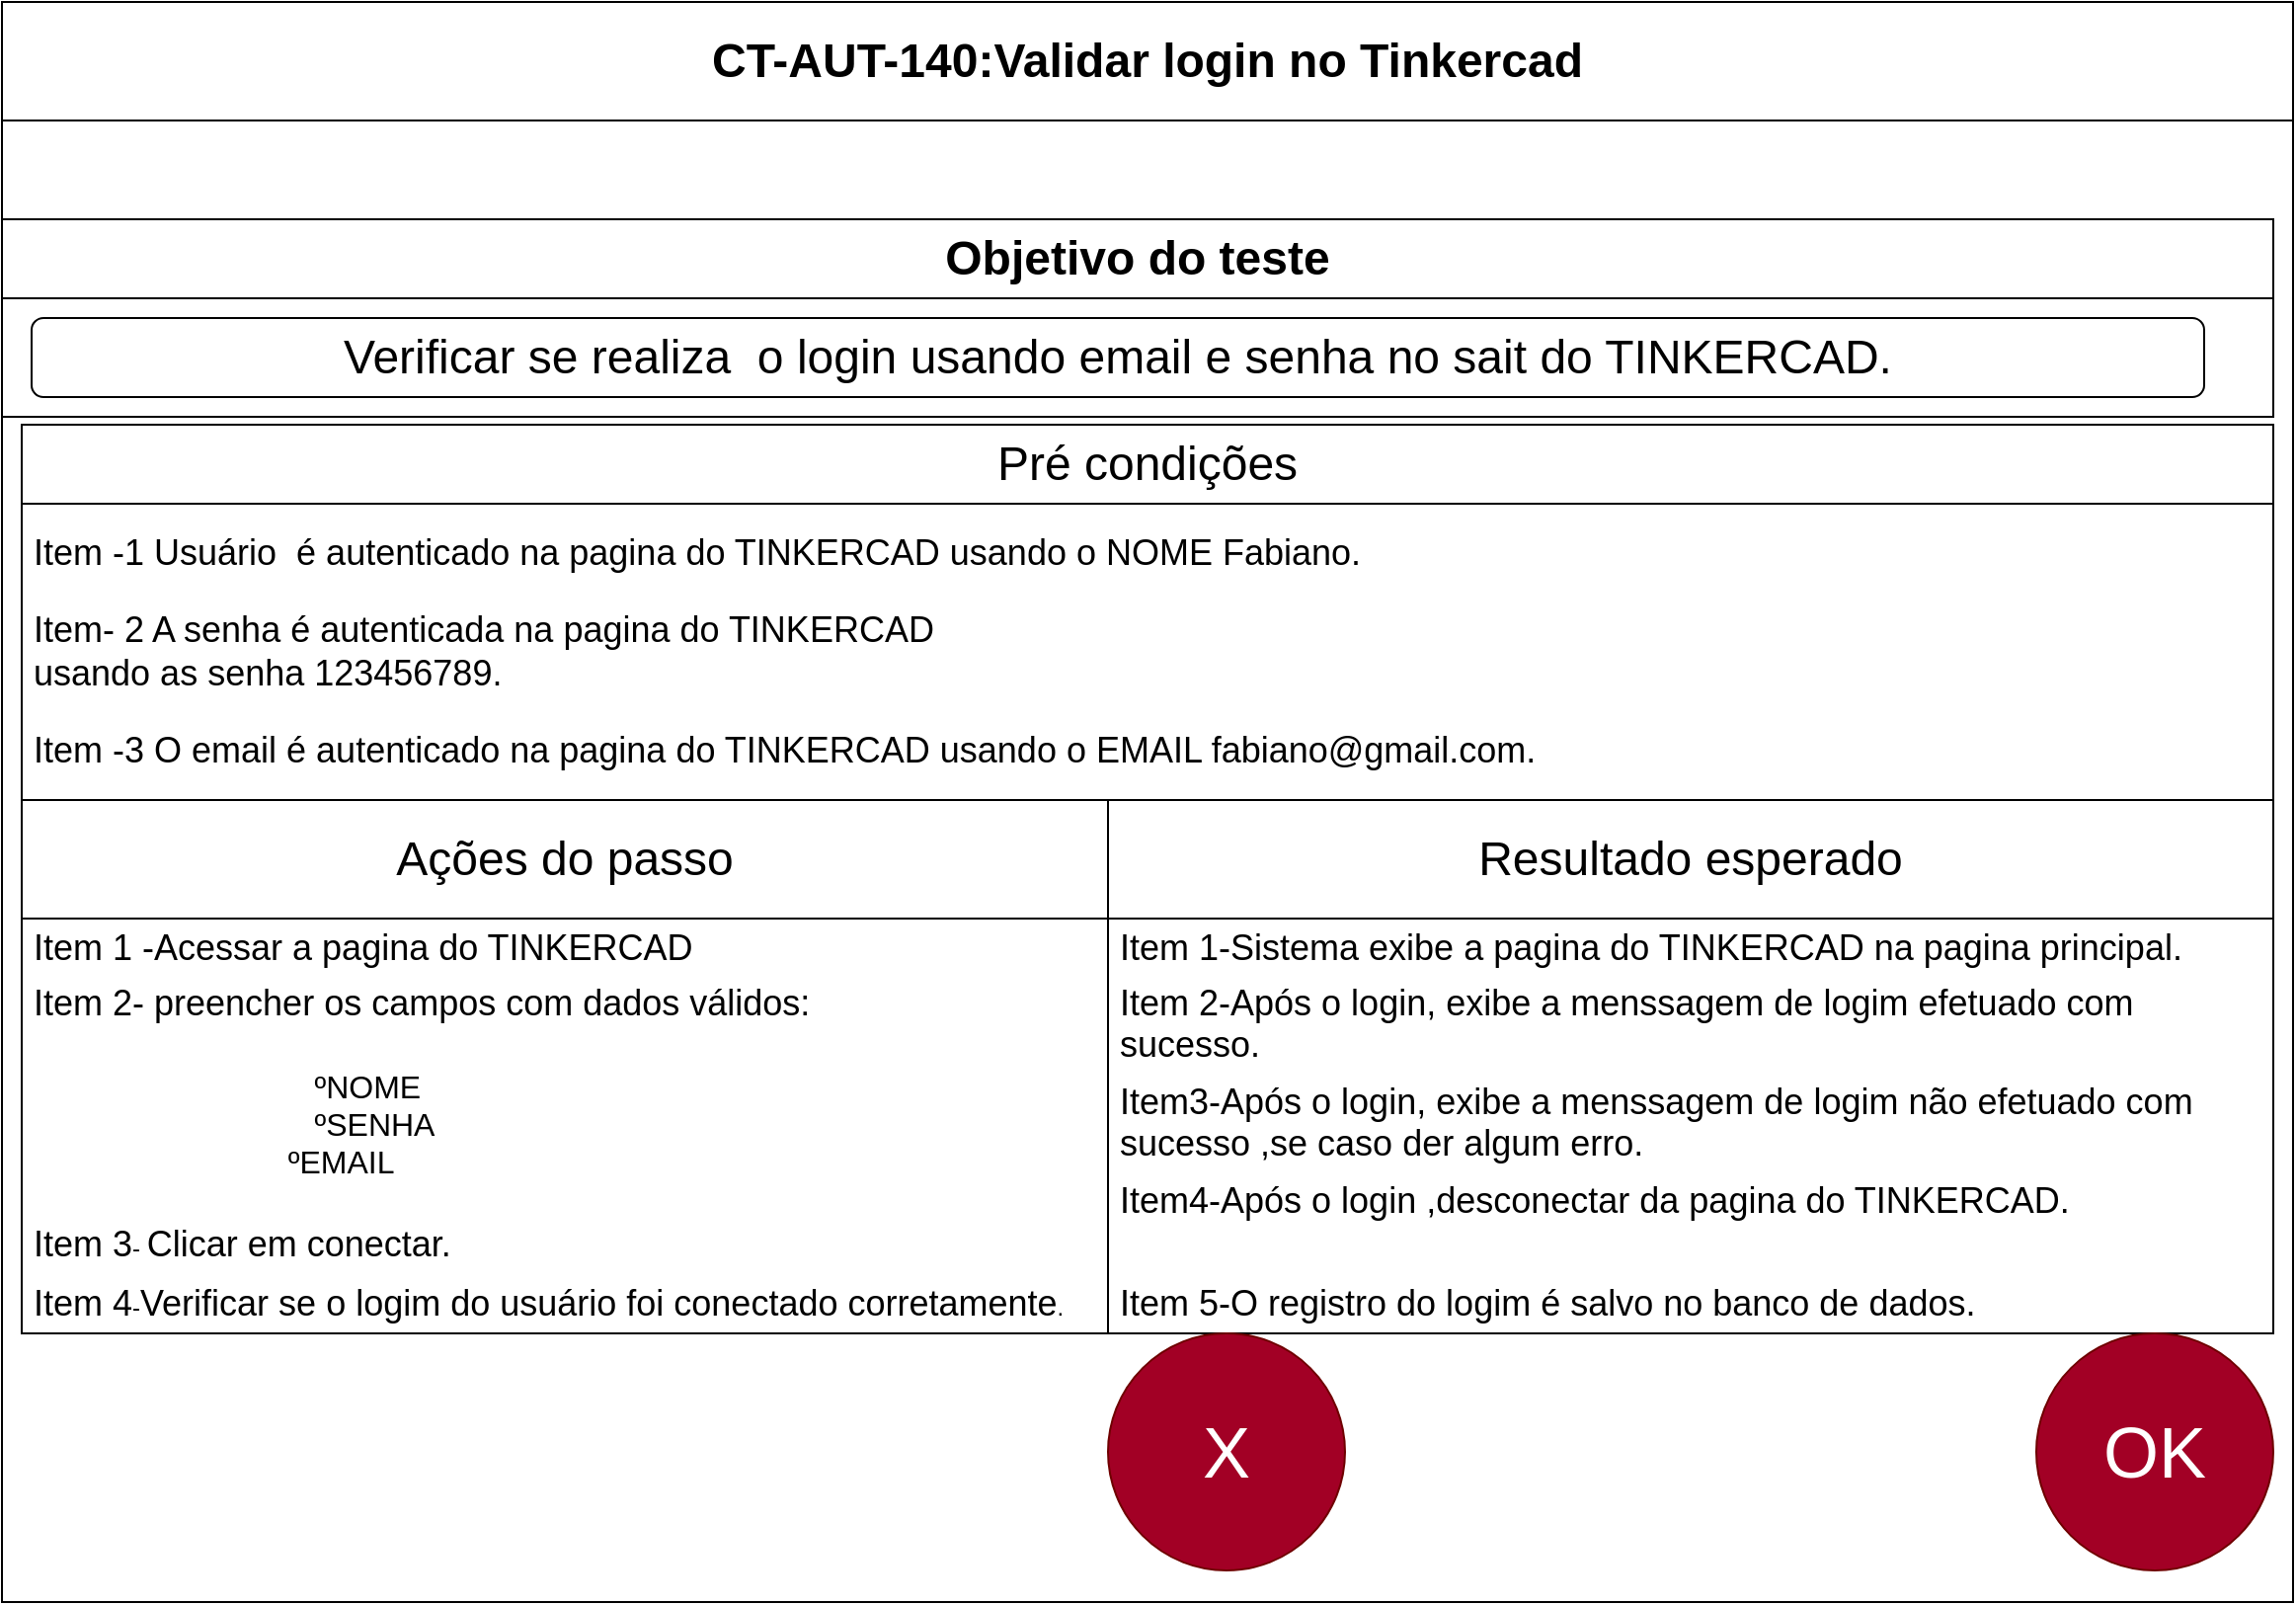 <mxfile version="28.2.0">
  <diagram name="Página-1" id="JTCnFu_GSiAf1vfXkW5V">
    <mxGraphModel dx="2262" dy="1153" grid="1" gridSize="10" guides="1" tooltips="1" connect="1" arrows="1" fold="1" page="1" pageScale="1" pageWidth="1169" pageHeight="827" math="0" shadow="0">
      <root>
        <mxCell id="39ut7mN1jGlLOAhWrBHH-0" />
        <mxCell id="39ut7mN1jGlLOAhWrBHH-1" parent="39ut7mN1jGlLOAhWrBHH-0" />
        <mxCell id="exkS2bw_sJTjhcmAiH0h-1" value="&lt;font style=&quot;font-size: 24px;&quot;&gt;CT-AUT-140:Validar login no Tinkercad&lt;/font&gt;" style="swimlane;whiteSpace=wrap;html=1;startSize=60;" vertex="1" parent="39ut7mN1jGlLOAhWrBHH-1">
          <mxGeometry x="5" y="10" width="1160" height="810" as="geometry" />
        </mxCell>
        <mxCell id="exkS2bw_sJTjhcmAiH0h-2" value="&lt;font style=&quot;font-size: 24px;&quot;&gt;Objetivo do teste&lt;/font&gt;" style="swimlane;whiteSpace=wrap;html=1;startSize=40;" vertex="1" parent="exkS2bw_sJTjhcmAiH0h-1">
          <mxGeometry y="110" width="1150" height="100" as="geometry" />
        </mxCell>
        <mxCell id="exkS2bw_sJTjhcmAiH0h-3" value="&lt;font style=&quot;font-size: 24px;&quot;&gt;Verificar se realiza&amp;nbsp; o login usando email e senha no sait do TINKERCAD.&lt;/font&gt;" style="rounded=1;whiteSpace=wrap;html=1;" vertex="1" parent="exkS2bw_sJTjhcmAiH0h-2">
          <mxGeometry x="15" y="50" width="1100" height="40" as="geometry" />
        </mxCell>
        <mxCell id="exkS2bw_sJTjhcmAiH0h-10" value="&lt;font style=&quot;font-size: 24px;&quot;&gt;Ações do passo&lt;/font&gt;" style="swimlane;fontStyle=0;childLayout=stackLayout;horizontal=1;startSize=60;horizontalStack=0;resizeParent=1;resizeParentMax=0;resizeLast=0;collapsible=1;marginBottom=0;whiteSpace=wrap;html=1;" vertex="1" parent="exkS2bw_sJTjhcmAiH0h-1">
          <mxGeometry x="10" y="404" width="550" height="270" as="geometry" />
        </mxCell>
        <mxCell id="exkS2bw_sJTjhcmAiH0h-11" value="&lt;font style=&quot;font-size: 18px;&quot;&gt;Item 1 -Acessar a pagina do TINKERCAD&lt;/font&gt;" style="text;strokeColor=none;fillColor=none;align=left;verticalAlign=middle;spacingLeft=4;spacingRight=4;overflow=hidden;points=[[0,0.5],[1,0.5]];portConstraint=eastwest;rotatable=0;whiteSpace=wrap;html=1;" vertex="1" parent="exkS2bw_sJTjhcmAiH0h-10">
          <mxGeometry y="60" width="550" height="30" as="geometry" />
        </mxCell>
        <mxCell id="exkS2bw_sJTjhcmAiH0h-12" value="&lt;div&gt;&lt;font style=&quot;font-size: 18px;&quot;&gt;Item 2- preencher os campos com dados válidos:&lt;/font&gt;&lt;/div&gt;&lt;div&gt;&lt;font style=&quot;font-size: 18px;&quot;&gt;&lt;br&gt;&lt;/font&gt;&lt;/div&gt;&lt;div&gt;&lt;font size=&quot;3&quot;&gt;&lt;span style=&quot;white-space: pre;&quot;&gt;&#x9;&lt;/span&gt;&lt;span style=&quot;white-space: pre;&quot;&gt;&#x9;&lt;/span&gt;&lt;span style=&quot;white-space: pre;&quot;&gt;&#x9;&lt;/span&gt;&lt;span style=&quot;white-space: pre;&quot;&gt;&#x9;ºNOME&lt;/span&gt;&lt;/font&gt;&lt;/div&gt;&lt;div&gt;&lt;font size=&quot;3&quot;&gt;&lt;span style=&quot;white-space: pre;&quot;&gt;&lt;span style=&quot;white-space: pre;&quot;&gt;&#x9;&lt;/span&gt;&lt;span style=&quot;white-space: pre;&quot;&gt;&#x9;&lt;/span&gt;&lt;span style=&quot;white-space: pre;&quot;&gt;&#x9;&lt;/span&gt;&lt;span style=&quot;white-space: pre;&quot;&gt;&#x9;ºSENHA&lt;/span&gt;&lt;/span&gt;&lt;/font&gt;&lt;/div&gt;&lt;div&gt;&lt;font size=&quot;3&quot;&gt;&lt;span style=&quot;white-space: pre;&quot;&gt;&lt;span style=&quot;white-space: pre;&quot;&gt;&lt;span style=&quot;white-space: pre;&quot;&gt;&#x9;&lt;/span&gt;&lt;span style=&quot;white-space: pre;&quot;&gt;&#x9;&lt;/span&gt;&lt;span style=&quot;white-space: pre;&quot;&gt;&lt;span style=&quot;white-space: pre;&quot;&gt;&#x9;     ºEMAIL&lt;/span&gt;&lt;/span&gt;&lt;/span&gt;&lt;/span&gt;&lt;/font&gt;&lt;/div&gt;&lt;div&gt;&lt;font size=&quot;3&quot;&gt;&lt;span style=&quot;white-space: pre;&quot;&gt;&lt;span style=&quot;white-space: pre;&quot;&gt;&lt;span style=&quot;white-space: pre;&quot;&gt;&lt;span style=&quot;white-space: pre;&quot;&gt;&lt;br&gt;&lt;/span&gt;&lt;/span&gt;&lt;/span&gt;&lt;/span&gt;&lt;/font&gt;&lt;/div&gt;" style="text;strokeColor=none;fillColor=none;align=left;verticalAlign=middle;spacingLeft=4;spacingRight=4;overflow=hidden;points=[[0,0.5],[1,0.5]];portConstraint=eastwest;rotatable=0;whiteSpace=wrap;html=1;" vertex="1" parent="exkS2bw_sJTjhcmAiH0h-10">
          <mxGeometry y="90" width="550" height="120" as="geometry" />
        </mxCell>
        <mxCell id="exkS2bw_sJTjhcmAiH0h-13" value="&lt;font style=&quot;font-size: 18px;&quot;&gt;Item 3&lt;/font&gt;- &lt;font style=&quot;font-size: 18px;&quot;&gt;Clicar em conectar.&lt;/font&gt;" style="text;strokeColor=none;fillColor=none;align=left;verticalAlign=middle;spacingLeft=4;spacingRight=4;overflow=hidden;points=[[0,0.5],[1,0.5]];portConstraint=eastwest;rotatable=0;whiteSpace=wrap;html=1;" vertex="1" parent="exkS2bw_sJTjhcmAiH0h-10">
          <mxGeometry y="210" width="550" height="30" as="geometry" />
        </mxCell>
        <mxCell id="exkS2bw_sJTjhcmAiH0h-14" value="&lt;font style=&quot;font-size: 18px;&quot;&gt;Item 4&lt;/font&gt;-&lt;font style=&quot;font-size: 18px;&quot;&gt;Verificar se o logim do usuário foi conectado corretamente&lt;/font&gt;." style="text;strokeColor=none;fillColor=none;align=left;verticalAlign=middle;spacingLeft=4;spacingRight=4;overflow=hidden;points=[[0,0.5],[1,0.5]];portConstraint=eastwest;rotatable=0;whiteSpace=wrap;html=1;" vertex="1" parent="exkS2bw_sJTjhcmAiH0h-10">
          <mxGeometry y="240" width="550" height="30" as="geometry" />
        </mxCell>
        <mxCell id="exkS2bw_sJTjhcmAiH0h-15" value="&lt;font style=&quot;font-size: 24px;&quot;&gt;Resultado esperado&lt;/font&gt;" style="swimlane;fontStyle=0;childLayout=stackLayout;horizontal=1;startSize=60;horizontalStack=0;resizeParent=1;resizeParentMax=0;resizeLast=0;collapsible=1;marginBottom=0;whiteSpace=wrap;html=1;" vertex="1" parent="exkS2bw_sJTjhcmAiH0h-1">
          <mxGeometry x="560" y="404" width="590" height="270" as="geometry" />
        </mxCell>
        <mxCell id="exkS2bw_sJTjhcmAiH0h-16" value="&lt;div&gt;&lt;font style=&quot;font-size: 18px;&quot;&gt;Item 1-Sistema exibe a pagina do TINKERCAD na pagina principal.&lt;/font&gt;&lt;/div&gt;" style="text;strokeColor=none;fillColor=none;align=left;verticalAlign=middle;spacingLeft=4;spacingRight=4;overflow=hidden;points=[[0,0.5],[1,0.5]];portConstraint=eastwest;rotatable=0;whiteSpace=wrap;html=1;" vertex="1" parent="exkS2bw_sJTjhcmAiH0h-15">
          <mxGeometry y="60" width="590" height="30" as="geometry" />
        </mxCell>
        <mxCell id="exkS2bw_sJTjhcmAiH0h-17" value="&lt;div&gt;&lt;font style=&quot;font-size: 18px;&quot;&gt;Item 2-Após o login, exibe a menssagem de logim efetuado com sucesso.&lt;/font&gt;&lt;/div&gt;&lt;div&gt;&lt;font style=&quot;font-size: 18px;&quot;&gt;&lt;br&gt;&lt;/font&gt;&lt;/div&gt;" style="text;strokeColor=none;fillColor=none;align=left;verticalAlign=middle;spacingLeft=4;spacingRight=4;overflow=hidden;points=[[0,0.5],[1,0.5]];portConstraint=eastwest;rotatable=0;whiteSpace=wrap;html=1;" vertex="1" parent="exkS2bw_sJTjhcmAiH0h-15">
          <mxGeometry y="90" width="590" height="50" as="geometry" />
        </mxCell>
        <mxCell id="exkS2bw_sJTjhcmAiH0h-21" value="&lt;div&gt;&lt;font style=&quot;font-size: 18px;&quot;&gt;Item3-Após o login, exibe a menssagem de logim não efetuado com sucesso ,se caso der algum erro.&lt;/font&gt;&lt;/div&gt;&lt;div&gt;&lt;font size=&quot;3&quot;&gt;&lt;br&gt;&lt;br&gt;&lt;/font&gt;&lt;/div&gt;" style="text;strokeColor=none;fillColor=none;align=left;verticalAlign=middle;spacingLeft=4;spacingRight=4;overflow=hidden;points=[[0,0.5],[1,0.5]];portConstraint=eastwest;rotatable=0;whiteSpace=wrap;html=1;" vertex="1" parent="exkS2bw_sJTjhcmAiH0h-15">
          <mxGeometry y="140" width="590" height="50" as="geometry" />
        </mxCell>
        <mxCell id="exkS2bw_sJTjhcmAiH0h-22" value="&lt;div&gt;&lt;font style=&quot;font-size: 18px;&quot;&gt;Item4-Após o login ,desconectar da pagina do TINKERCAD.&lt;/font&gt;&lt;/div&gt;&lt;div&gt;&lt;font size=&quot;3&quot;&gt;&lt;br&gt;&lt;br&gt;&lt;/font&gt;&lt;/div&gt;" style="text;strokeColor=none;fillColor=none;align=left;verticalAlign=middle;spacingLeft=4;spacingRight=4;overflow=hidden;points=[[0,0.5],[1,0.5]];portConstraint=eastwest;rotatable=0;whiteSpace=wrap;html=1;" vertex="1" parent="exkS2bw_sJTjhcmAiH0h-15">
          <mxGeometry y="190" width="590" height="50" as="geometry" />
        </mxCell>
        <mxCell id="exkS2bw_sJTjhcmAiH0h-18" value="&lt;font style=&quot;font-size: 18px;&quot;&gt;Item 5-O registro do logim é salvo no banco de dados.&lt;/font&gt;" style="text;strokeColor=none;fillColor=none;align=left;verticalAlign=middle;spacingLeft=4;spacingRight=4;overflow=hidden;points=[[0,0.5],[1,0.5]];portConstraint=eastwest;rotatable=0;whiteSpace=wrap;html=1;" vertex="1" parent="exkS2bw_sJTjhcmAiH0h-15">
          <mxGeometry y="240" width="590" height="30" as="geometry" />
        </mxCell>
        <mxCell id="exkS2bw_sJTjhcmAiH0h-19" value="&lt;font style=&quot;font-size: 36px;&quot;&gt;X&lt;/font&gt;" style="ellipse;whiteSpace=wrap;html=1;aspect=fixed;fillColor=light-dark(#a20025, #dc0e37);fontColor=#ffffff;strokeColor=#6F0000;" vertex="1" parent="exkS2bw_sJTjhcmAiH0h-1">
          <mxGeometry x="560" y="674" width="120" height="120" as="geometry" />
        </mxCell>
        <mxCell id="exkS2bw_sJTjhcmAiH0h-20" value="&lt;font style=&quot;font-size: 36px;&quot;&gt;OK&lt;/font&gt;" style="ellipse;whiteSpace=wrap;html=1;aspect=fixed;fillColor=light-dark(#a20025, #00ff00);fontColor=#ffffff;strokeColor=#6F0000;" vertex="1" parent="exkS2bw_sJTjhcmAiH0h-1">
          <mxGeometry x="1030" y="674" width="120" height="120" as="geometry" />
        </mxCell>
        <mxCell id="exkS2bw_sJTjhcmAiH0h-6" value="&lt;font style=&quot;font-size: 24px;&quot;&gt;Pré condições&lt;/font&gt;" style="swimlane;fontStyle=0;childLayout=stackLayout;horizontal=1;startSize=40;horizontalStack=0;resizeParent=1;resizeParentMax=0;resizeLast=0;collapsible=1;marginBottom=0;whiteSpace=wrap;html=1;" vertex="1" parent="exkS2bw_sJTjhcmAiH0h-1">
          <mxGeometry x="10" y="214" width="1140" height="190" as="geometry" />
        </mxCell>
        <mxCell id="exkS2bw_sJTjhcmAiH0h-7" value="&lt;font style=&quot;font-size: 18px;&quot;&gt;Item -1 Usuário&amp;nbsp; é autenticado na pagina do TINKERCAD usando o NOME Fabiano.&lt;/font&gt;" style="text;strokeColor=none;fillColor=none;align=left;verticalAlign=middle;spacingLeft=4;spacingRight=4;overflow=hidden;points=[[0,0.5],[1,0.5]];portConstraint=eastwest;rotatable=0;whiteSpace=wrap;html=1;" vertex="1" parent="exkS2bw_sJTjhcmAiH0h-6">
          <mxGeometry y="40" width="1140" height="50" as="geometry" />
        </mxCell>
        <mxCell id="exkS2bw_sJTjhcmAiH0h-8" value="&lt;div&gt;&lt;font style=&quot;font-size: 18px;&quot;&gt;Item- 2 A senha é autenticada na pagina do TINKERCAD&lt;/font&gt;&lt;/div&gt;&lt;font style=&quot;font-size: 18px;&quot;&gt;usando as senha 123456789.&lt;/font&gt;" style="text;strokeColor=none;fillColor=none;align=left;verticalAlign=middle;spacingLeft=4;spacingRight=4;overflow=hidden;points=[[0,0.5],[1,0.5]];portConstraint=eastwest;rotatable=0;whiteSpace=wrap;html=1;" vertex="1" parent="exkS2bw_sJTjhcmAiH0h-6">
          <mxGeometry y="90" width="1140" height="50" as="geometry" />
        </mxCell>
        <mxCell id="exkS2bw_sJTjhcmAiH0h-9" value="&lt;div&gt;&lt;font style=&quot;font-size: 18px;&quot;&gt;Item -3 O email é autenticado na pagina do TINKERCAD usando o EMAIL fabiano@gmail.com.&lt;/font&gt;&lt;/div&gt;" style="text;strokeColor=none;fillColor=none;align=left;verticalAlign=middle;spacingLeft=4;spacingRight=4;overflow=hidden;points=[[0,0.5],[1,0.5]];portConstraint=eastwest;rotatable=0;whiteSpace=wrap;html=1;" vertex="1" parent="exkS2bw_sJTjhcmAiH0h-6">
          <mxGeometry y="140" width="1140" height="50" as="geometry" />
        </mxCell>
      </root>
    </mxGraphModel>
  </diagram>
</mxfile>
